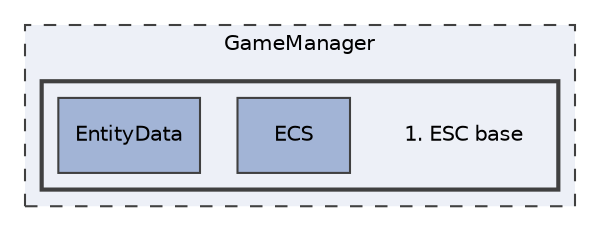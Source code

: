 digraph "GameManager/1. ESC base"
{
 // LATEX_PDF_SIZE
  edge [fontname="Helvetica",fontsize="10",labelfontname="Helvetica",labelfontsize="10"];
  node [fontname="Helvetica",fontsize="10",shape=record];
  compound=true
  subgraph clusterdir_817a577288e337d86d0e77a0eb2b5f08 {
    graph [ bgcolor="#edf0f7", pencolor="grey25", style="filled,dashed,", label="GameManager", fontname="Helvetica", fontsize="10", URL="dir_817a577288e337d86d0e77a0eb2b5f08.html"]
  subgraph clusterdir_ab7063648382df23cec9d6633a186a2c {
    graph [ bgcolor="#edf0f7", pencolor="grey25", style="filled,bold,", label="", fontname="Helvetica", fontsize="10", URL="dir_ab7063648382df23cec9d6633a186a2c.html"]
    dir_ab7063648382df23cec9d6633a186a2c [shape=plaintext, label="1. ESC base"];
  dir_48069aa17d6b109e95b60f7c532608c2 [shape=box, label="ECS", style="filled,", fillcolor="#a2b4d6", color="grey25", URL="dir_48069aa17d6b109e95b60f7c532608c2.html"];
  dir_c50f6ffa4021b0c7ed6df45ba1300d94 [shape=box, label="EntityData", style="filled,", fillcolor="#a2b4d6", color="grey25", URL="dir_c50f6ffa4021b0c7ed6df45ba1300d94.html"];
  }
  }
}

